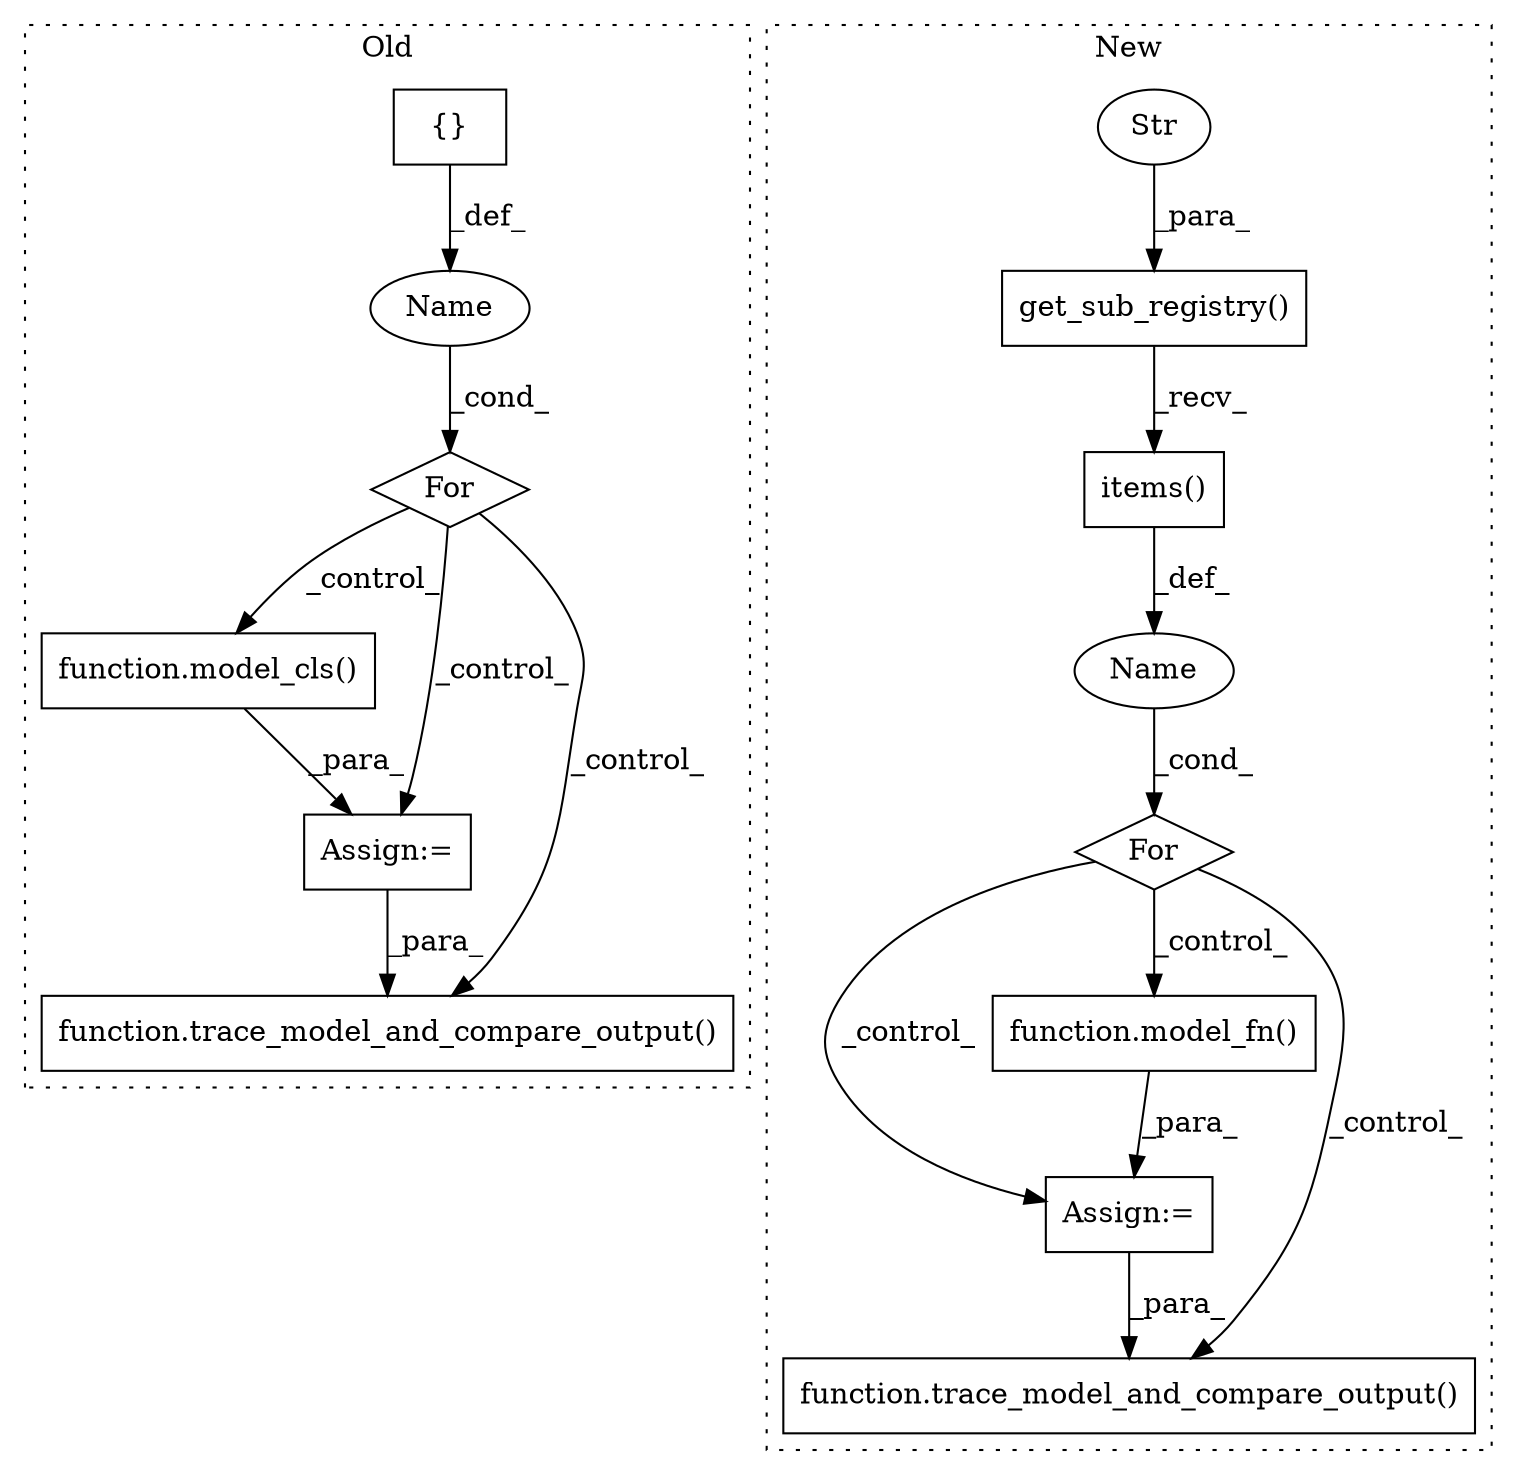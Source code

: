 digraph G {
subgraph cluster0 {
1 [label="{}" a="59" s="252,414" l="10,0" shape="box"];
8 [label="For" a="107" s="960,987" l="4,10" shape="diamond"];
9 [label="Name" a="87" s="964" l="9" shape="ellipse"];
10 [label="function.model_cls()" a="75" s="1005" l="24" shape="box"];
12 [label="Assign:=" a="68" s="1002" l="3" shape="box"];
13 [label="function.trace_model_and_compare_output()" a="75" s="1038,1084" l="31,1" shape="box"];
label = "Old";
style="dotted";
}
subgraph cluster1 {
2 [label="get_sub_registry()" a="75" s="232,277" l="27,1" shape="box"];
3 [label="Str" a="66" s="259" l="18" shape="ellipse"];
4 [label="items()" a="75" s="327" l="20" shape="box"];
5 [label="Assign:=" a="68" s="362" l="3" shape="box"];
6 [label="Name" a="87" s="288" l="4" shape="ellipse"];
7 [label="function.model_fn()" a="75" s="365" l="10" shape="box"];
11 [label="For" a="107" s="284,347" l="4,10" shape="diamond"];
14 [label="function.trace_model_and_compare_output()" a="75" s="384,433" l="31,1" shape="box"];
label = "New";
style="dotted";
}
1 -> 9 [label="_def_"];
2 -> 4 [label="_recv_"];
3 -> 2 [label="_para_"];
4 -> 6 [label="_def_"];
5 -> 14 [label="_para_"];
6 -> 11 [label="_cond_"];
7 -> 5 [label="_para_"];
8 -> 12 [label="_control_"];
8 -> 10 [label="_control_"];
8 -> 13 [label="_control_"];
9 -> 8 [label="_cond_"];
10 -> 12 [label="_para_"];
11 -> 5 [label="_control_"];
11 -> 14 [label="_control_"];
11 -> 7 [label="_control_"];
12 -> 13 [label="_para_"];
}